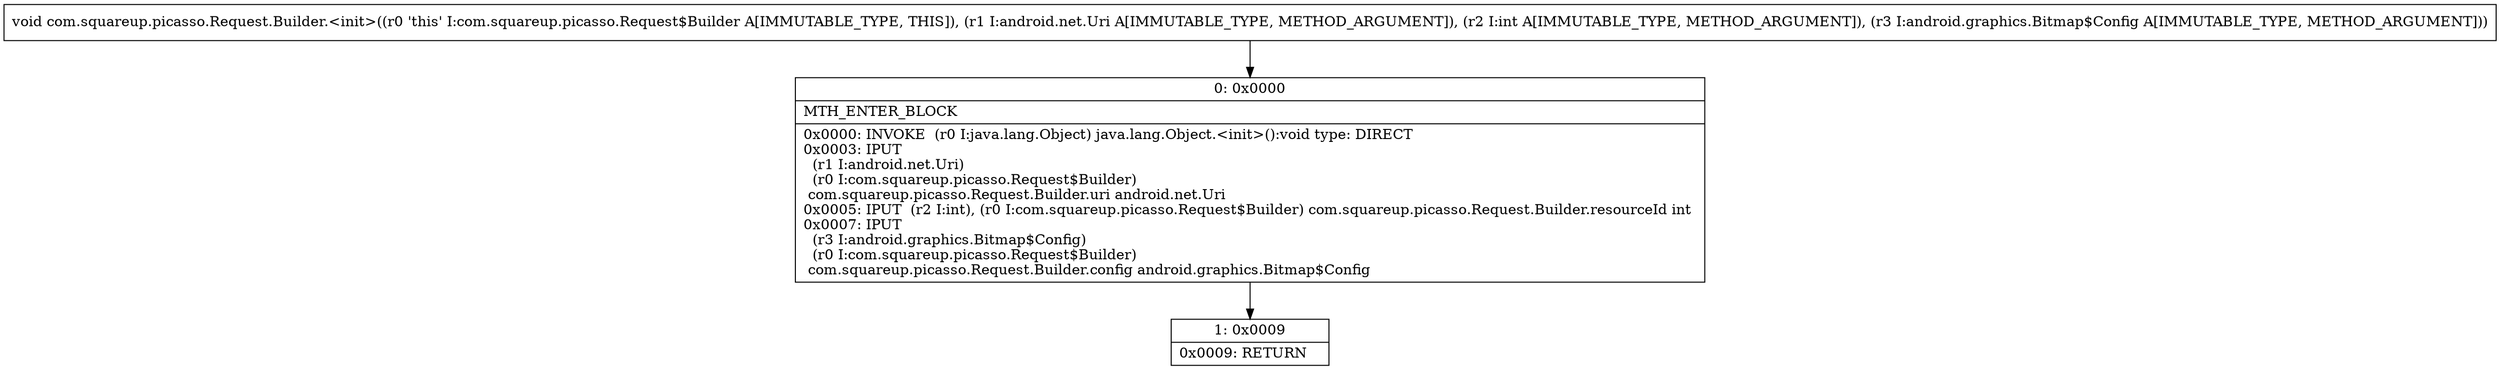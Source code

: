 digraph "CFG forcom.squareup.picasso.Request.Builder.\<init\>(Landroid\/net\/Uri;ILandroid\/graphics\/Bitmap$Config;)V" {
Node_0 [shape=record,label="{0\:\ 0x0000|MTH_ENTER_BLOCK\l|0x0000: INVOKE  (r0 I:java.lang.Object) java.lang.Object.\<init\>():void type: DIRECT \l0x0003: IPUT  \l  (r1 I:android.net.Uri)\l  (r0 I:com.squareup.picasso.Request$Builder)\l com.squareup.picasso.Request.Builder.uri android.net.Uri \l0x0005: IPUT  (r2 I:int), (r0 I:com.squareup.picasso.Request$Builder) com.squareup.picasso.Request.Builder.resourceId int \l0x0007: IPUT  \l  (r3 I:android.graphics.Bitmap$Config)\l  (r0 I:com.squareup.picasso.Request$Builder)\l com.squareup.picasso.Request.Builder.config android.graphics.Bitmap$Config \l}"];
Node_1 [shape=record,label="{1\:\ 0x0009|0x0009: RETURN   \l}"];
MethodNode[shape=record,label="{void com.squareup.picasso.Request.Builder.\<init\>((r0 'this' I:com.squareup.picasso.Request$Builder A[IMMUTABLE_TYPE, THIS]), (r1 I:android.net.Uri A[IMMUTABLE_TYPE, METHOD_ARGUMENT]), (r2 I:int A[IMMUTABLE_TYPE, METHOD_ARGUMENT]), (r3 I:android.graphics.Bitmap$Config A[IMMUTABLE_TYPE, METHOD_ARGUMENT])) }"];
MethodNode -> Node_0;
Node_0 -> Node_1;
}

